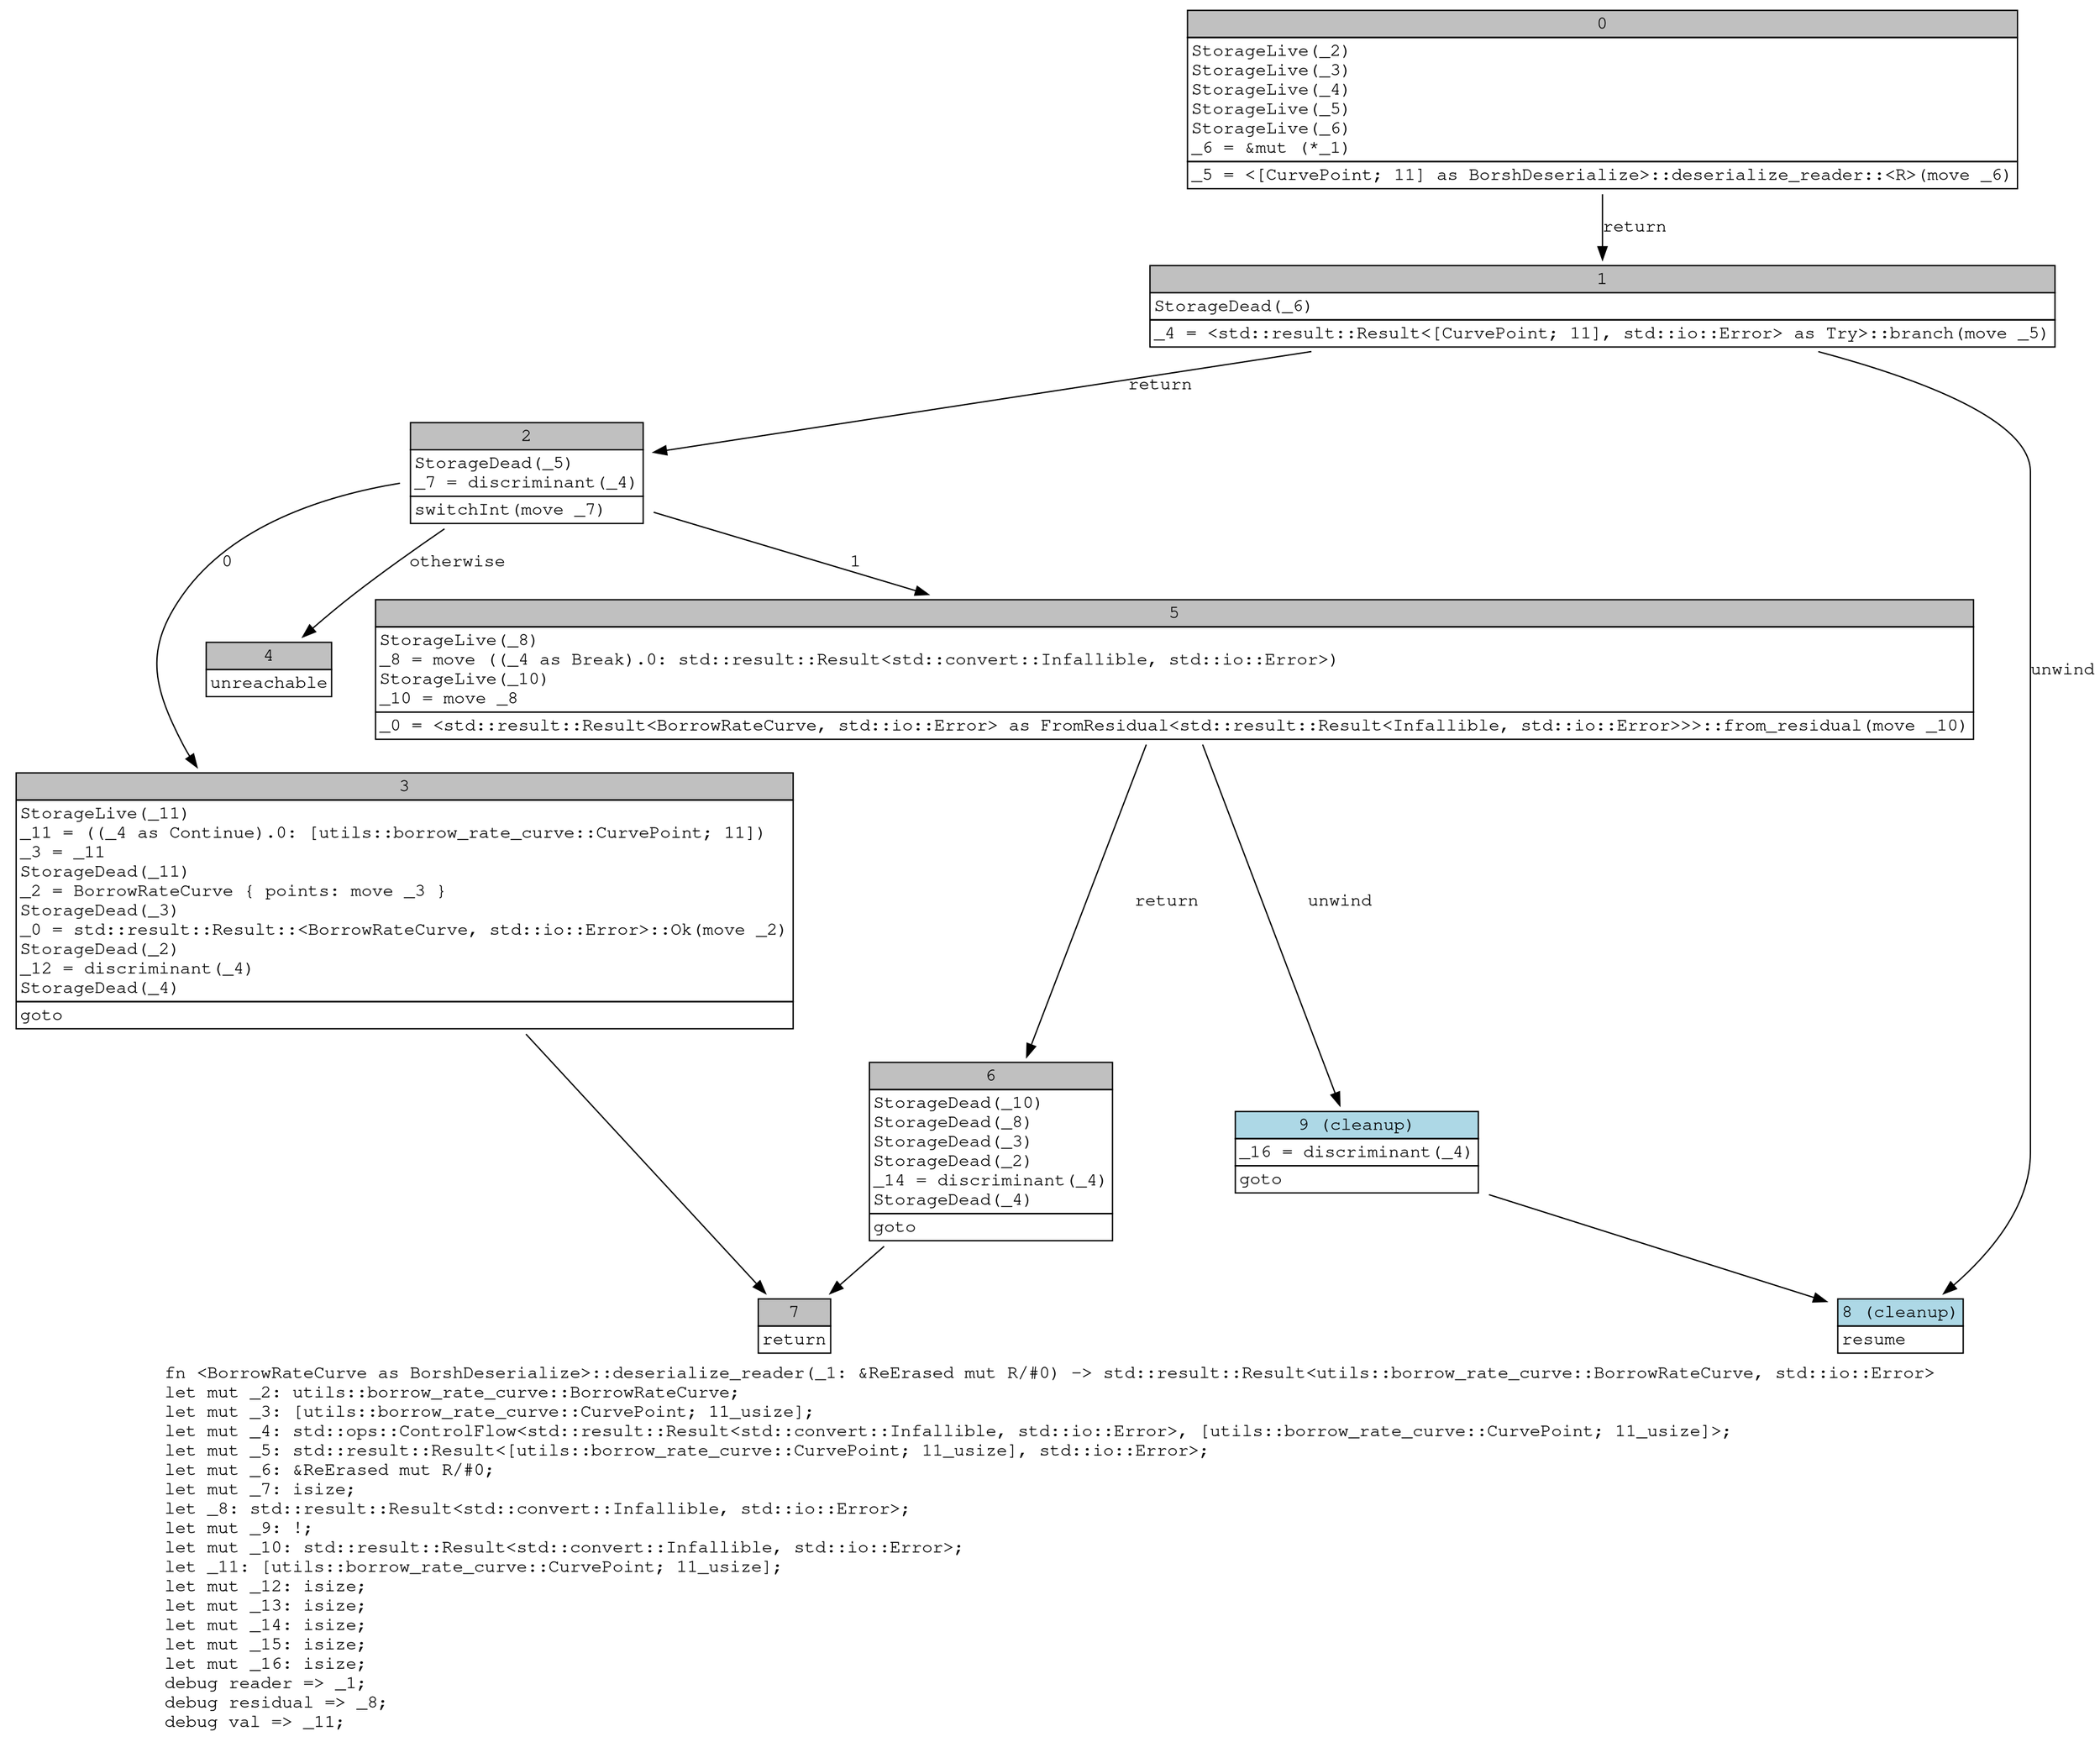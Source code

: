 digraph Mir_0_11207 {
    graph [fontname="Courier, monospace"];
    node [fontname="Courier, monospace"];
    edge [fontname="Courier, monospace"];
    label=<fn &lt;BorrowRateCurve as BorshDeserialize&gt;::deserialize_reader(_1: &amp;ReErased mut R/#0) -&gt; std::result::Result&lt;utils::borrow_rate_curve::BorrowRateCurve, std::io::Error&gt;<br align="left"/>let mut _2: utils::borrow_rate_curve::BorrowRateCurve;<br align="left"/>let mut _3: [utils::borrow_rate_curve::CurvePoint; 11_usize];<br align="left"/>let mut _4: std::ops::ControlFlow&lt;std::result::Result&lt;std::convert::Infallible, std::io::Error&gt;, [utils::borrow_rate_curve::CurvePoint; 11_usize]&gt;;<br align="left"/>let mut _5: std::result::Result&lt;[utils::borrow_rate_curve::CurvePoint; 11_usize], std::io::Error&gt;;<br align="left"/>let mut _6: &amp;ReErased mut R/#0;<br align="left"/>let mut _7: isize;<br align="left"/>let _8: std::result::Result&lt;std::convert::Infallible, std::io::Error&gt;;<br align="left"/>let mut _9: !;<br align="left"/>let mut _10: std::result::Result&lt;std::convert::Infallible, std::io::Error&gt;;<br align="left"/>let _11: [utils::borrow_rate_curve::CurvePoint; 11_usize];<br align="left"/>let mut _12: isize;<br align="left"/>let mut _13: isize;<br align="left"/>let mut _14: isize;<br align="left"/>let mut _15: isize;<br align="left"/>let mut _16: isize;<br align="left"/>debug reader =&gt; _1;<br align="left"/>debug residual =&gt; _8;<br align="left"/>debug val =&gt; _11;<br align="left"/>>;
    bb0__0_11207 [shape="none", label=<<table border="0" cellborder="1" cellspacing="0"><tr><td bgcolor="gray" align="center" colspan="1">0</td></tr><tr><td align="left" balign="left">StorageLive(_2)<br/>StorageLive(_3)<br/>StorageLive(_4)<br/>StorageLive(_5)<br/>StorageLive(_6)<br/>_6 = &amp;mut (*_1)<br/></td></tr><tr><td align="left">_5 = &lt;[CurvePoint; 11] as BorshDeserialize&gt;::deserialize_reader::&lt;R&gt;(move _6)</td></tr></table>>];
    bb1__0_11207 [shape="none", label=<<table border="0" cellborder="1" cellspacing="0"><tr><td bgcolor="gray" align="center" colspan="1">1</td></tr><tr><td align="left" balign="left">StorageDead(_6)<br/></td></tr><tr><td align="left">_4 = &lt;std::result::Result&lt;[CurvePoint; 11], std::io::Error&gt; as Try&gt;::branch(move _5)</td></tr></table>>];
    bb2__0_11207 [shape="none", label=<<table border="0" cellborder="1" cellspacing="0"><tr><td bgcolor="gray" align="center" colspan="1">2</td></tr><tr><td align="left" balign="left">StorageDead(_5)<br/>_7 = discriminant(_4)<br/></td></tr><tr><td align="left">switchInt(move _7)</td></tr></table>>];
    bb3__0_11207 [shape="none", label=<<table border="0" cellborder="1" cellspacing="0"><tr><td bgcolor="gray" align="center" colspan="1">3</td></tr><tr><td align="left" balign="left">StorageLive(_11)<br/>_11 = ((_4 as Continue).0: [utils::borrow_rate_curve::CurvePoint; 11])<br/>_3 = _11<br/>StorageDead(_11)<br/>_2 = BorrowRateCurve { points: move _3 }<br/>StorageDead(_3)<br/>_0 = std::result::Result::&lt;BorrowRateCurve, std::io::Error&gt;::Ok(move _2)<br/>StorageDead(_2)<br/>_12 = discriminant(_4)<br/>StorageDead(_4)<br/></td></tr><tr><td align="left">goto</td></tr></table>>];
    bb4__0_11207 [shape="none", label=<<table border="0" cellborder="1" cellspacing="0"><tr><td bgcolor="gray" align="center" colspan="1">4</td></tr><tr><td align="left">unreachable</td></tr></table>>];
    bb5__0_11207 [shape="none", label=<<table border="0" cellborder="1" cellspacing="0"><tr><td bgcolor="gray" align="center" colspan="1">5</td></tr><tr><td align="left" balign="left">StorageLive(_8)<br/>_8 = move ((_4 as Break).0: std::result::Result&lt;std::convert::Infallible, std::io::Error&gt;)<br/>StorageLive(_10)<br/>_10 = move _8<br/></td></tr><tr><td align="left">_0 = &lt;std::result::Result&lt;BorrowRateCurve, std::io::Error&gt; as FromResidual&lt;std::result::Result&lt;Infallible, std::io::Error&gt;&gt;&gt;::from_residual(move _10)</td></tr></table>>];
    bb6__0_11207 [shape="none", label=<<table border="0" cellborder="1" cellspacing="0"><tr><td bgcolor="gray" align="center" colspan="1">6</td></tr><tr><td align="left" balign="left">StorageDead(_10)<br/>StorageDead(_8)<br/>StorageDead(_3)<br/>StorageDead(_2)<br/>_14 = discriminant(_4)<br/>StorageDead(_4)<br/></td></tr><tr><td align="left">goto</td></tr></table>>];
    bb7__0_11207 [shape="none", label=<<table border="0" cellborder="1" cellspacing="0"><tr><td bgcolor="gray" align="center" colspan="1">7</td></tr><tr><td align="left">return</td></tr></table>>];
    bb8__0_11207 [shape="none", label=<<table border="0" cellborder="1" cellspacing="0"><tr><td bgcolor="lightblue" align="center" colspan="1">8 (cleanup)</td></tr><tr><td align="left">resume</td></tr></table>>];
    bb9__0_11207 [shape="none", label=<<table border="0" cellborder="1" cellspacing="0"><tr><td bgcolor="lightblue" align="center" colspan="1">9 (cleanup)</td></tr><tr><td align="left" balign="left">_16 = discriminant(_4)<br/></td></tr><tr><td align="left">goto</td></tr></table>>];
    bb0__0_11207 -> bb1__0_11207 [label="return"];
    bb1__0_11207 -> bb2__0_11207 [label="return"];
    bb1__0_11207 -> bb8__0_11207 [label="unwind"];
    bb2__0_11207 -> bb3__0_11207 [label="0"];
    bb2__0_11207 -> bb5__0_11207 [label="1"];
    bb2__0_11207 -> bb4__0_11207 [label="otherwise"];
    bb3__0_11207 -> bb7__0_11207 [label=""];
    bb5__0_11207 -> bb6__0_11207 [label="return"];
    bb5__0_11207 -> bb9__0_11207 [label="unwind"];
    bb6__0_11207 -> bb7__0_11207 [label=""];
    bb9__0_11207 -> bb8__0_11207 [label=""];
}
